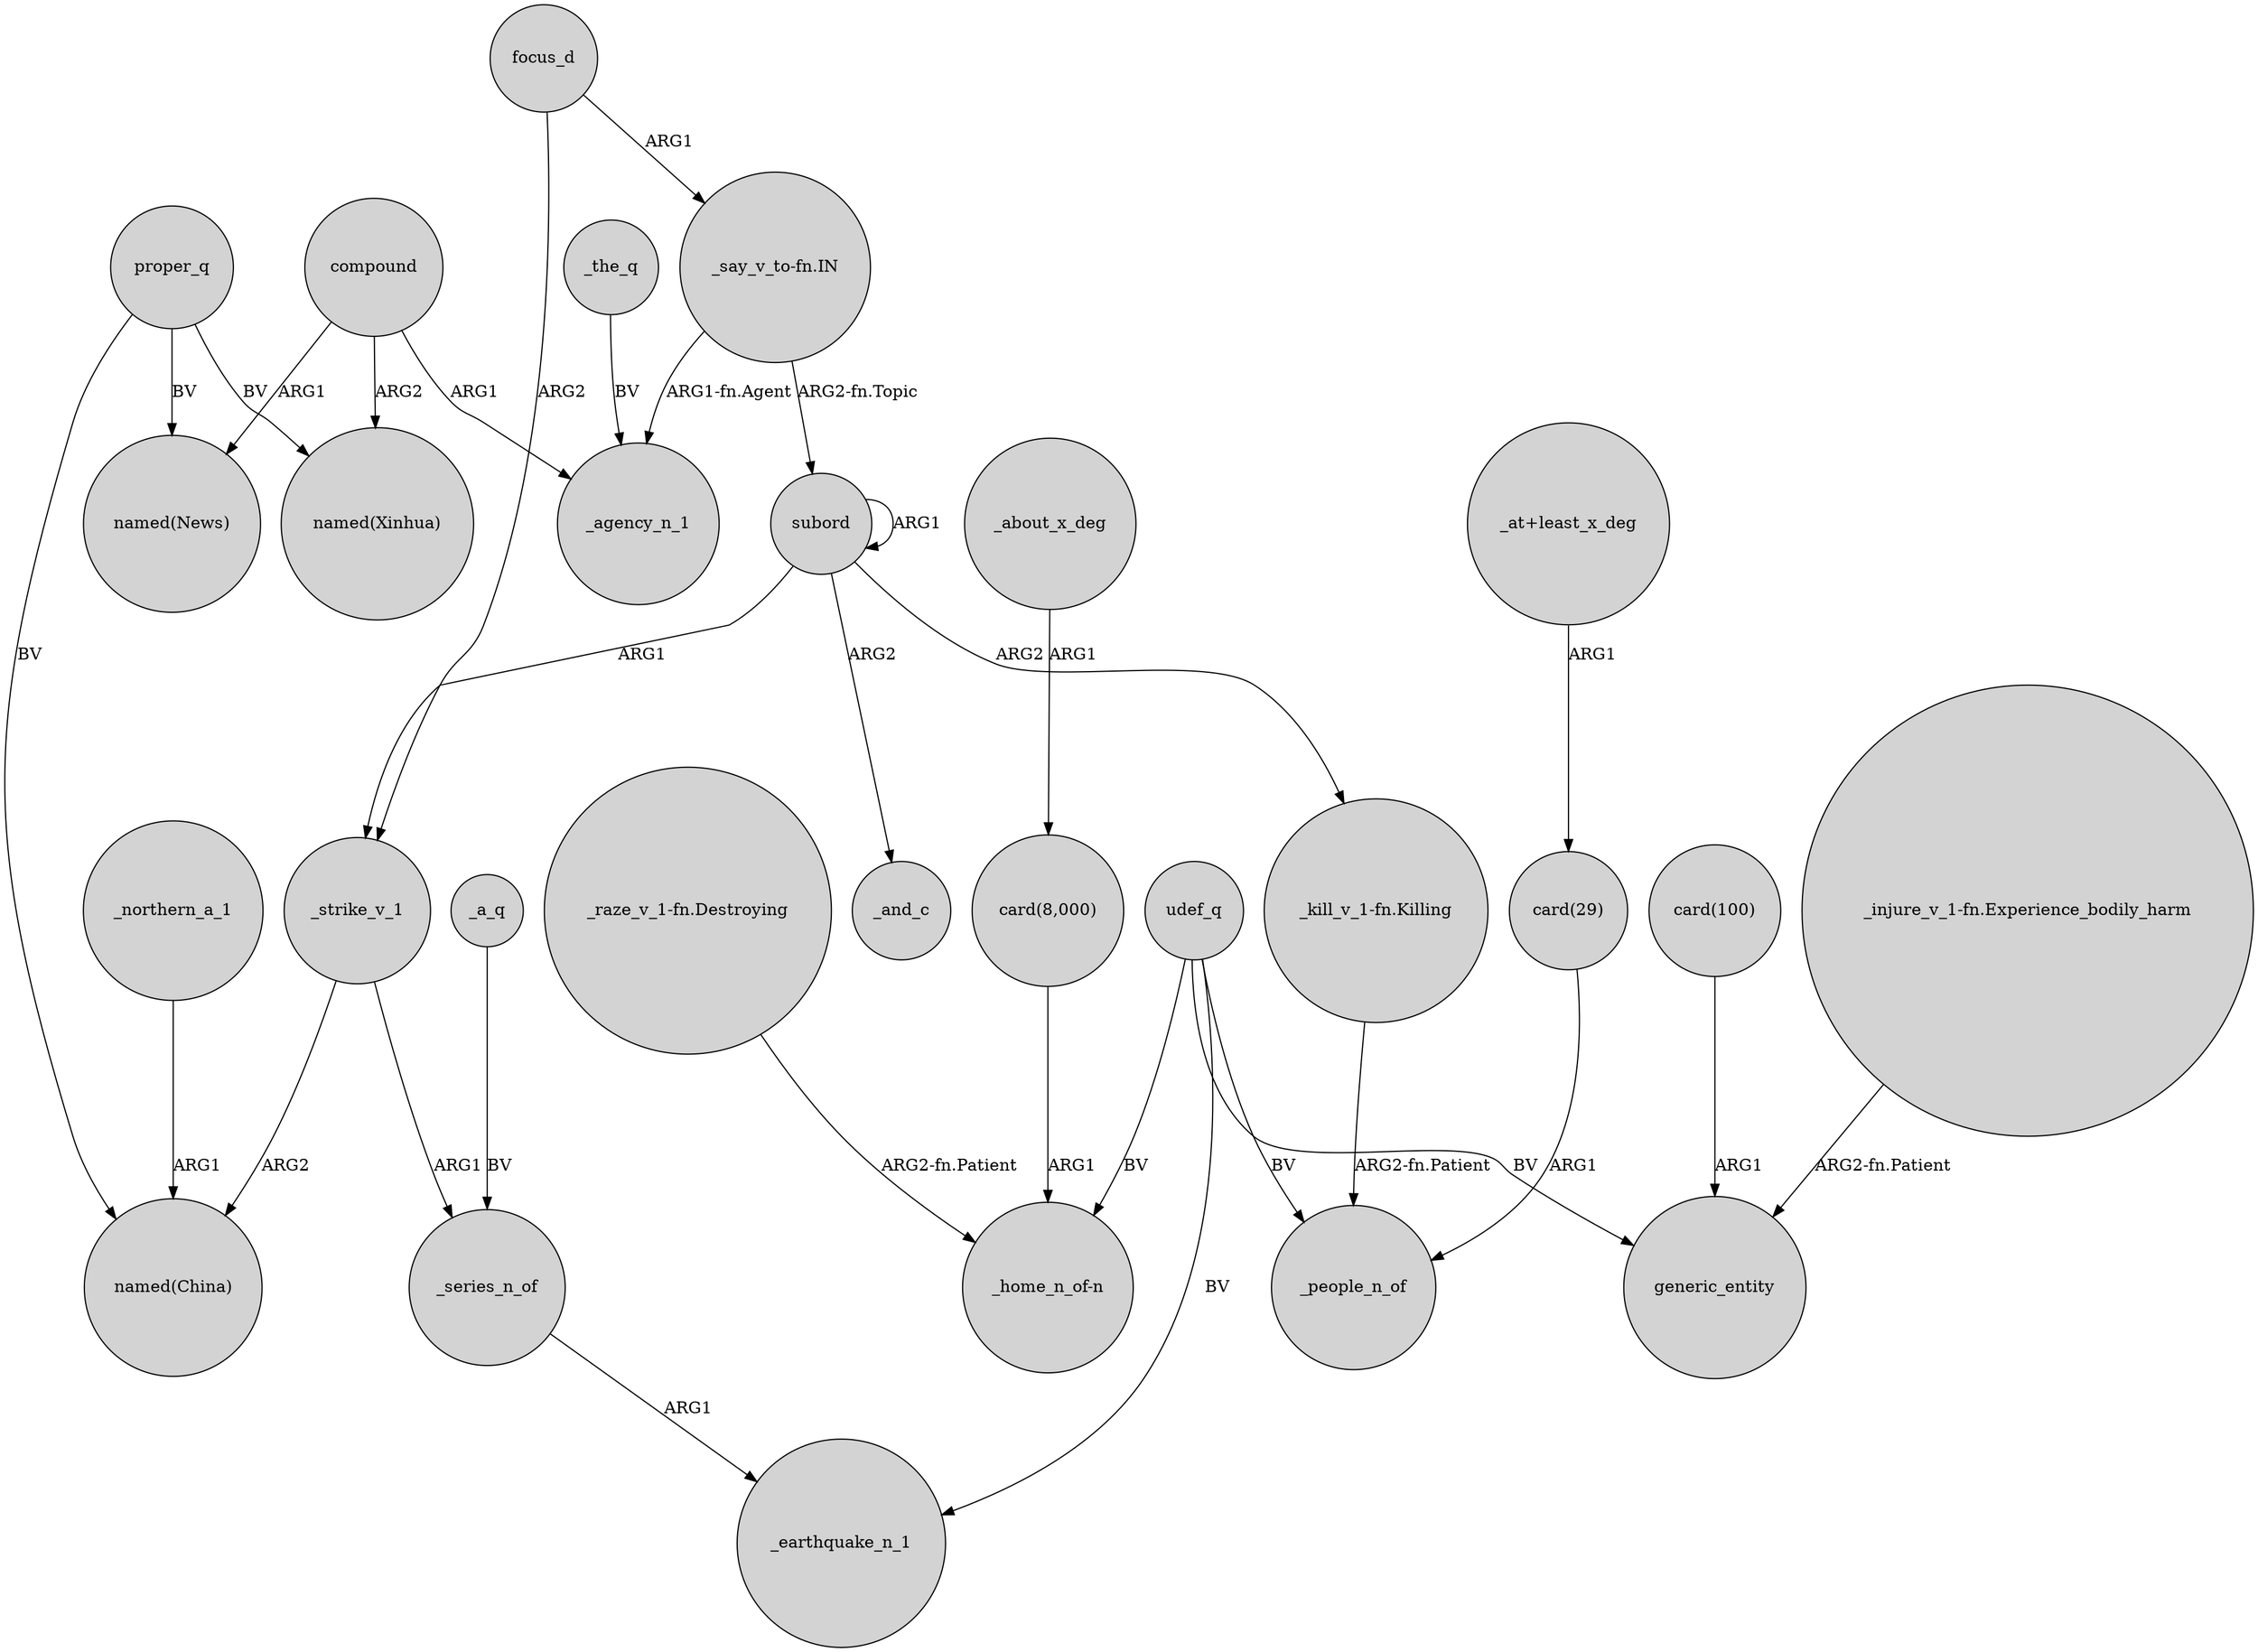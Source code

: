 digraph {
	node [shape=circle style=filled]
	compound -> "named(News)" [label=ARG1]
	"_raze_v_1-fn.Destroying" -> "_home_n_of-n" [label="ARG2-fn.Patient"]
	_the_q -> _agency_n_1 [label=BV]
	_northern_a_1 -> "named(China)" [label=ARG1]
	compound -> _agency_n_1 [label=ARG1]
	udef_q -> generic_entity [label=BV]
	"_say_v_to-fn.IN" -> _agency_n_1 [label="ARG1-fn.Agent"]
	"card(100)" -> generic_entity [label=ARG1]
	_about_x_deg -> "card(8,000)" [label=ARG1]
	_series_n_of -> _earthquake_n_1 [label=ARG1]
	_strike_v_1 -> _series_n_of [label=ARG1]
	udef_q -> "_home_n_of-n" [label=BV]
	subord -> subord [label=ARG1]
	"_at+least_x_deg" -> "card(29)" [label=ARG1]
	proper_q -> "named(News)" [label=BV]
	focus_d -> _strike_v_1 [label=ARG2]
	udef_q -> _people_n_of [label=BV]
	proper_q -> "named(Xinhua)" [label=BV]
	_a_q -> _series_n_of [label=BV]
	subord -> "_kill_v_1-fn.Killing" [label=ARG2]
	compound -> "named(Xinhua)" [label=ARG2]
	"_say_v_to-fn.IN" -> subord [label="ARG2-fn.Topic"]
	proper_q -> "named(China)" [label=BV]
	"card(8,000)" -> "_home_n_of-n" [label=ARG1]
	"_kill_v_1-fn.Killing" -> _people_n_of [label="ARG2-fn.Patient"]
	subord -> _strike_v_1 [label=ARG1]
	"card(29)" -> _people_n_of [label=ARG1]
	"_injure_v_1-fn.Experience_bodily_harm" -> generic_entity [label="ARG2-fn.Patient"]
	subord -> _and_c [label=ARG2]
	_strike_v_1 -> "named(China)" [label=ARG2]
	focus_d -> "_say_v_to-fn.IN" [label=ARG1]
	udef_q -> _earthquake_n_1 [label=BV]
}
